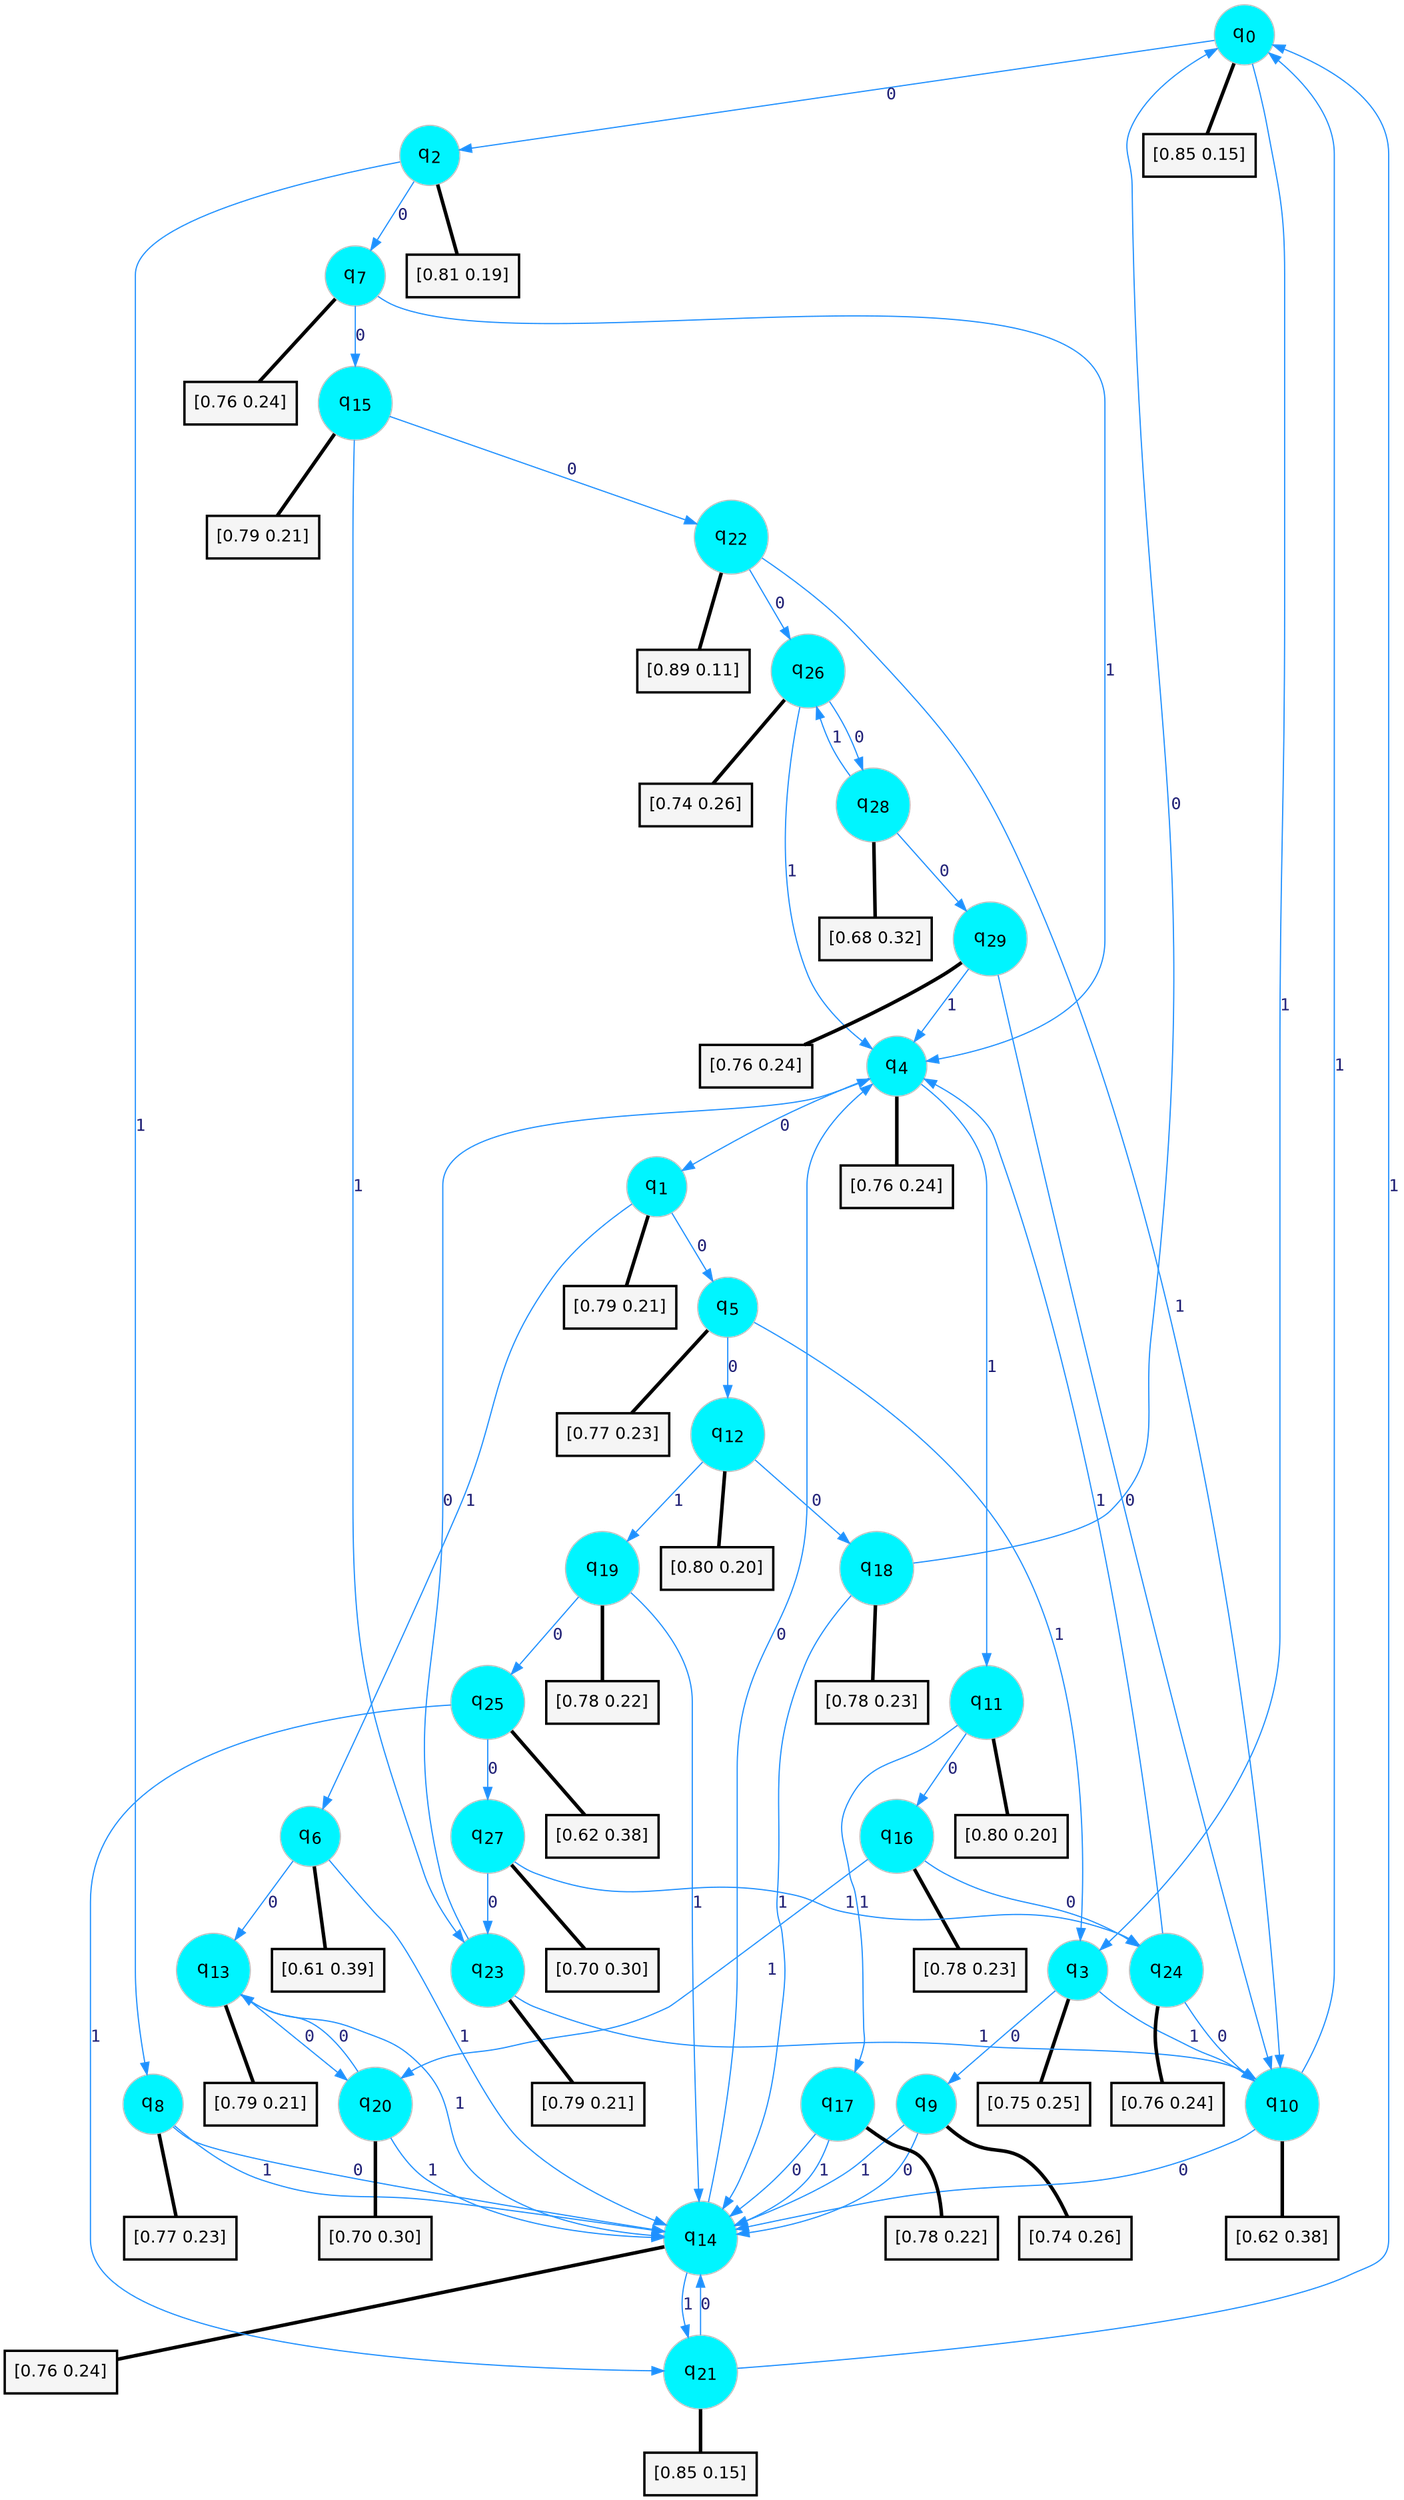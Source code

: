 digraph G {
graph [
bgcolor=transparent, dpi=300, rankdir=TD, size="40,25"];
node [
color=gray, fillcolor=turquoise1, fontcolor=black, fontname=Helvetica, fontsize=16, fontweight=bold, shape=circle, style=filled];
edge [
arrowsize=1, color=dodgerblue1, fontcolor=midnightblue, fontname=courier, fontweight=bold, penwidth=1, style=solid, weight=20];
0[label=<q<SUB>0</SUB>>];
1[label=<q<SUB>1</SUB>>];
2[label=<q<SUB>2</SUB>>];
3[label=<q<SUB>3</SUB>>];
4[label=<q<SUB>4</SUB>>];
5[label=<q<SUB>5</SUB>>];
6[label=<q<SUB>6</SUB>>];
7[label=<q<SUB>7</SUB>>];
8[label=<q<SUB>8</SUB>>];
9[label=<q<SUB>9</SUB>>];
10[label=<q<SUB>10</SUB>>];
11[label=<q<SUB>11</SUB>>];
12[label=<q<SUB>12</SUB>>];
13[label=<q<SUB>13</SUB>>];
14[label=<q<SUB>14</SUB>>];
15[label=<q<SUB>15</SUB>>];
16[label=<q<SUB>16</SUB>>];
17[label=<q<SUB>17</SUB>>];
18[label=<q<SUB>18</SUB>>];
19[label=<q<SUB>19</SUB>>];
20[label=<q<SUB>20</SUB>>];
21[label=<q<SUB>21</SUB>>];
22[label=<q<SUB>22</SUB>>];
23[label=<q<SUB>23</SUB>>];
24[label=<q<SUB>24</SUB>>];
25[label=<q<SUB>25</SUB>>];
26[label=<q<SUB>26</SUB>>];
27[label=<q<SUB>27</SUB>>];
28[label=<q<SUB>28</SUB>>];
29[label=<q<SUB>29</SUB>>];
30[label="[0.85 0.15]", shape=box,fontcolor=black, fontname=Helvetica, fontsize=14, penwidth=2, fillcolor=whitesmoke,color=black];
31[label="[0.79 0.21]", shape=box,fontcolor=black, fontname=Helvetica, fontsize=14, penwidth=2, fillcolor=whitesmoke,color=black];
32[label="[0.81 0.19]", shape=box,fontcolor=black, fontname=Helvetica, fontsize=14, penwidth=2, fillcolor=whitesmoke,color=black];
33[label="[0.75 0.25]", shape=box,fontcolor=black, fontname=Helvetica, fontsize=14, penwidth=2, fillcolor=whitesmoke,color=black];
34[label="[0.76 0.24]", shape=box,fontcolor=black, fontname=Helvetica, fontsize=14, penwidth=2, fillcolor=whitesmoke,color=black];
35[label="[0.77 0.23]", shape=box,fontcolor=black, fontname=Helvetica, fontsize=14, penwidth=2, fillcolor=whitesmoke,color=black];
36[label="[0.61 0.39]", shape=box,fontcolor=black, fontname=Helvetica, fontsize=14, penwidth=2, fillcolor=whitesmoke,color=black];
37[label="[0.76 0.24]", shape=box,fontcolor=black, fontname=Helvetica, fontsize=14, penwidth=2, fillcolor=whitesmoke,color=black];
38[label="[0.77 0.23]", shape=box,fontcolor=black, fontname=Helvetica, fontsize=14, penwidth=2, fillcolor=whitesmoke,color=black];
39[label="[0.74 0.26]", shape=box,fontcolor=black, fontname=Helvetica, fontsize=14, penwidth=2, fillcolor=whitesmoke,color=black];
40[label="[0.62 0.38]", shape=box,fontcolor=black, fontname=Helvetica, fontsize=14, penwidth=2, fillcolor=whitesmoke,color=black];
41[label="[0.80 0.20]", shape=box,fontcolor=black, fontname=Helvetica, fontsize=14, penwidth=2, fillcolor=whitesmoke,color=black];
42[label="[0.80 0.20]", shape=box,fontcolor=black, fontname=Helvetica, fontsize=14, penwidth=2, fillcolor=whitesmoke,color=black];
43[label="[0.79 0.21]", shape=box,fontcolor=black, fontname=Helvetica, fontsize=14, penwidth=2, fillcolor=whitesmoke,color=black];
44[label="[0.76 0.24]", shape=box,fontcolor=black, fontname=Helvetica, fontsize=14, penwidth=2, fillcolor=whitesmoke,color=black];
45[label="[0.79 0.21]", shape=box,fontcolor=black, fontname=Helvetica, fontsize=14, penwidth=2, fillcolor=whitesmoke,color=black];
46[label="[0.78 0.23]", shape=box,fontcolor=black, fontname=Helvetica, fontsize=14, penwidth=2, fillcolor=whitesmoke,color=black];
47[label="[0.78 0.22]", shape=box,fontcolor=black, fontname=Helvetica, fontsize=14, penwidth=2, fillcolor=whitesmoke,color=black];
48[label="[0.78 0.23]", shape=box,fontcolor=black, fontname=Helvetica, fontsize=14, penwidth=2, fillcolor=whitesmoke,color=black];
49[label="[0.78 0.22]", shape=box,fontcolor=black, fontname=Helvetica, fontsize=14, penwidth=2, fillcolor=whitesmoke,color=black];
50[label="[0.70 0.30]", shape=box,fontcolor=black, fontname=Helvetica, fontsize=14, penwidth=2, fillcolor=whitesmoke,color=black];
51[label="[0.85 0.15]", shape=box,fontcolor=black, fontname=Helvetica, fontsize=14, penwidth=2, fillcolor=whitesmoke,color=black];
52[label="[0.89 0.11]", shape=box,fontcolor=black, fontname=Helvetica, fontsize=14, penwidth=2, fillcolor=whitesmoke,color=black];
53[label="[0.79 0.21]", shape=box,fontcolor=black, fontname=Helvetica, fontsize=14, penwidth=2, fillcolor=whitesmoke,color=black];
54[label="[0.76 0.24]", shape=box,fontcolor=black, fontname=Helvetica, fontsize=14, penwidth=2, fillcolor=whitesmoke,color=black];
55[label="[0.62 0.38]", shape=box,fontcolor=black, fontname=Helvetica, fontsize=14, penwidth=2, fillcolor=whitesmoke,color=black];
56[label="[0.74 0.26]", shape=box,fontcolor=black, fontname=Helvetica, fontsize=14, penwidth=2, fillcolor=whitesmoke,color=black];
57[label="[0.70 0.30]", shape=box,fontcolor=black, fontname=Helvetica, fontsize=14, penwidth=2, fillcolor=whitesmoke,color=black];
58[label="[0.68 0.32]", shape=box,fontcolor=black, fontname=Helvetica, fontsize=14, penwidth=2, fillcolor=whitesmoke,color=black];
59[label="[0.76 0.24]", shape=box,fontcolor=black, fontname=Helvetica, fontsize=14, penwidth=2, fillcolor=whitesmoke,color=black];
0->2 [label=0];
0->3 [label=1];
0->30 [arrowhead=none, penwidth=3,color=black];
1->5 [label=0];
1->6 [label=1];
1->31 [arrowhead=none, penwidth=3,color=black];
2->7 [label=0];
2->8 [label=1];
2->32 [arrowhead=none, penwidth=3,color=black];
3->9 [label=0];
3->10 [label=1];
3->33 [arrowhead=none, penwidth=3,color=black];
4->1 [label=0];
4->11 [label=1];
4->34 [arrowhead=none, penwidth=3,color=black];
5->12 [label=0];
5->3 [label=1];
5->35 [arrowhead=none, penwidth=3,color=black];
6->13 [label=0];
6->14 [label=1];
6->36 [arrowhead=none, penwidth=3,color=black];
7->15 [label=0];
7->4 [label=1];
7->37 [arrowhead=none, penwidth=3,color=black];
8->14 [label=0];
8->14 [label=1];
8->38 [arrowhead=none, penwidth=3,color=black];
9->14 [label=0];
9->14 [label=1];
9->39 [arrowhead=none, penwidth=3,color=black];
10->14 [label=0];
10->0 [label=1];
10->40 [arrowhead=none, penwidth=3,color=black];
11->16 [label=0];
11->17 [label=1];
11->41 [arrowhead=none, penwidth=3,color=black];
12->18 [label=0];
12->19 [label=1];
12->42 [arrowhead=none, penwidth=3,color=black];
13->20 [label=0];
13->14 [label=1];
13->43 [arrowhead=none, penwidth=3,color=black];
14->4 [label=0];
14->21 [label=1];
14->44 [arrowhead=none, penwidth=3,color=black];
15->22 [label=0];
15->23 [label=1];
15->45 [arrowhead=none, penwidth=3,color=black];
16->24 [label=0];
16->20 [label=1];
16->46 [arrowhead=none, penwidth=3,color=black];
17->14 [label=0];
17->14 [label=1];
17->47 [arrowhead=none, penwidth=3,color=black];
18->0 [label=0];
18->14 [label=1];
18->48 [arrowhead=none, penwidth=3,color=black];
19->25 [label=0];
19->14 [label=1];
19->49 [arrowhead=none, penwidth=3,color=black];
20->13 [label=0];
20->14 [label=1];
20->50 [arrowhead=none, penwidth=3,color=black];
21->14 [label=0];
21->0 [label=1];
21->51 [arrowhead=none, penwidth=3,color=black];
22->26 [label=0];
22->10 [label=1];
22->52 [arrowhead=none, penwidth=3,color=black];
23->4 [label=0];
23->10 [label=1];
23->53 [arrowhead=none, penwidth=3,color=black];
24->10 [label=0];
24->4 [label=1];
24->54 [arrowhead=none, penwidth=3,color=black];
25->27 [label=0];
25->21 [label=1];
25->55 [arrowhead=none, penwidth=3,color=black];
26->28 [label=0];
26->4 [label=1];
26->56 [arrowhead=none, penwidth=3,color=black];
27->23 [label=0];
27->24 [label=1];
27->57 [arrowhead=none, penwidth=3,color=black];
28->29 [label=0];
28->26 [label=1];
28->58 [arrowhead=none, penwidth=3,color=black];
29->10 [label=0];
29->4 [label=1];
29->59 [arrowhead=none, penwidth=3,color=black];
}
